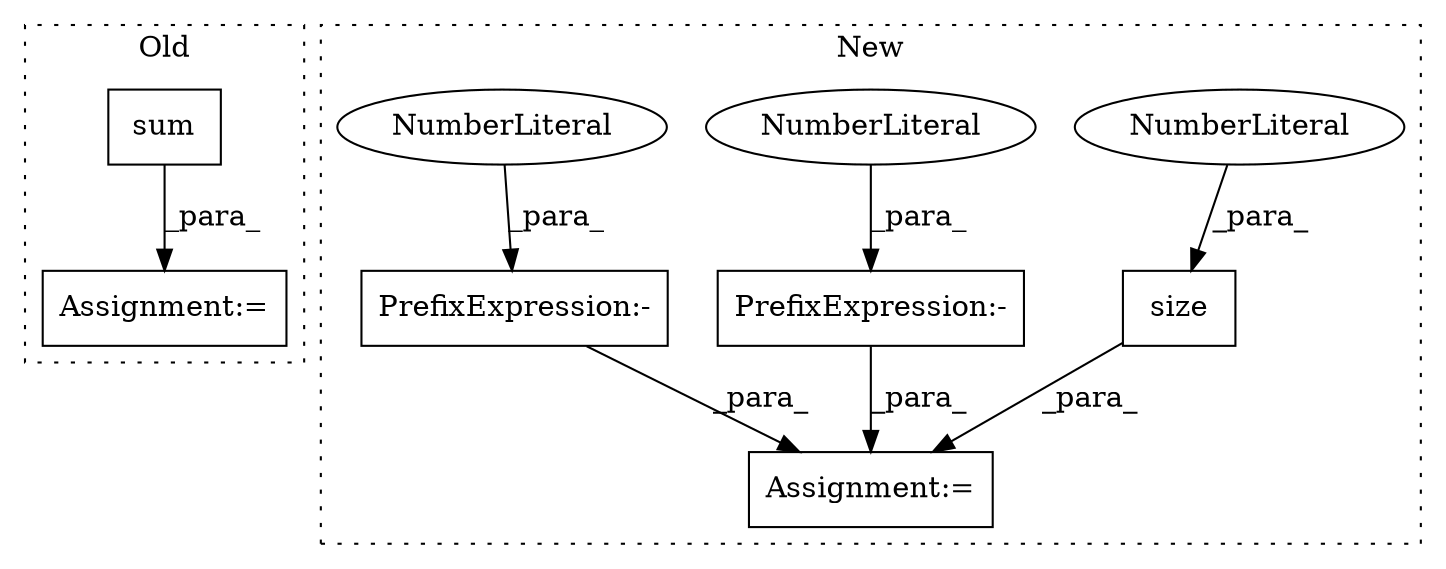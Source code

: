 digraph G {
subgraph cluster0 {
1 [label="sum" a="32" s="1197,1202" l="4,1" shape="box"];
4 [label="Assignment:=" a="7" s="1192" l="1" shape="box"];
label = "Old";
style="dotted";
}
subgraph cluster1 {
2 [label="size" a="32" s="577,583" l="5,1" shape="box"];
3 [label="Assignment:=" a="7" s="911" l="1" shape="box"];
5 [label="NumberLiteral" a="34" s="582" l="1" shape="ellipse"];
6 [label="PrefixExpression:-" a="38" s="811" l="1" shape="box"];
7 [label="NumberLiteral" a="34" s="812" l="1" shape="ellipse"];
8 [label="PrefixExpression:-" a="38" s="798" l="1" shape="box"];
9 [label="NumberLiteral" a="34" s="799" l="1" shape="ellipse"];
label = "New";
style="dotted";
}
1 -> 4 [label="_para_"];
2 -> 3 [label="_para_"];
5 -> 2 [label="_para_"];
6 -> 3 [label="_para_"];
7 -> 6 [label="_para_"];
8 -> 3 [label="_para_"];
9 -> 8 [label="_para_"];
}
